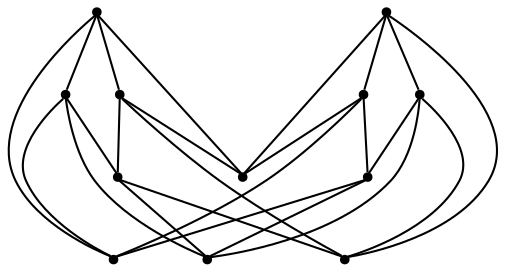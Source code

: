 graph {
  node [shape=point,comment="{\"directed\":false,\"doi\":\"10.1007/978-3-642-36763-2_12\",\"figure\":\"5 (1)\"}"]

  v0 [pos="893.4409892973019,694.1551988032377"]
  v1 [pos="822.7691840075054,723.4225306161843"]
  v2 [pos="893.3075694392819,835.5535599741859"]
  v3 [pos="822.6566328731052,806.5278651944144"]
  v4 [pos="864.0614530177359,765.1835144633735"]
  v5 [pos="834.9654896075999,752.7608274104529"]
  v6 [pos="834.9654896075999,776.8563636491358"]
  v7 [pos="751.9640224838465,694.0595614090546"]
  v8 [pos="810.602081895647,752.5064726386895"]
  v9 [pos="810.3435769442237,776.8563636491358"]
  v10 [pos="781.2434143397008,764.9210203389138"]
  v11 [pos="752.2183282408828,835.5535599741859"]

  v0 -- v2 [id="-1",pos="893.4409892973019,694.1551988032377 932.4139350865852,694.1510655381965 964.0033928484884,725.7270484370529 964.0033928484884,764.6792561283527 964.0033928484884,803.6273305546114 932.4139350865852,835.2033134534678 893.3075694392819,835.5535599741859"]
  v0 -- v1 [id="-2",pos="893.4409892973019,694.1551988032377 865.8451244577251,694.1927161320727 840.8646260433715,705.3611798054284 822.7691840075054,723.4225306161843"]
  v2 -- v3 [id="-3",pos="893.3075694392819,835.5535599741859 865.8451244577251,835.415826865276 840.8646260433715,824.2473631919203 822.6566328731052,806.5278651944144"]
  v0 -- v4 [id="-4",pos="893.4409892973019,694.1551988032377 893.3023840704558,721.6346709254599 882.1276915653659,746.6012450800464 864.0614530177359,765.1835144633735"]
  v2 -- v4 [id="-5",pos="893.3075694392819,835.5535599741859 893.3023840704558,807.9738720718889 882.1276915653659,783.0072979173024 864.0614530177359,765.1835144633735"]
  v0 -- v7 [id="-6",pos="893.4409892973019,694.1551988032377 893.0897521365014,655.107162951676 861.4961588043686,623.5353133178608 822.5263624108755,623.5353133178608 783.5524304471529,623.5353133178608 751.9588371150202,655.107162951676 751.9640224838465,694.0595614090546"]
  v6 -- v5 [id="-13",pos="834.9654896075999,776.8563636491358 834.9654896075999,752.7608274104529 834.9654896075999,752.7608274104529 834.9654896075999,752.7608274104529"]
  v6 -- v9 [id="-14",pos="834.9654896075999,776.8563636491358 810.3435769442237,776.8563636491358 810.3435769442237,776.8563636491358 810.3435769442237,776.8563636491358"]
  v5 -- v8 [id="-15",pos="834.9654896075999,752.7608274104529 810.602081895647,752.5064726386895 810.602081895647,752.5064726386895 810.602081895647,752.5064726386895"]
  v5 -- v4 [id="-23",pos="834.9654896075999,752.7608274104529 846.4311035722967,752.760636644374 856.8260820287298,757.3572089022949 864.0614530177359,765.1835144633735"]
  v6 -- v4 [id="-24",pos="834.9654896075999,776.8563636491358 846.4311035722967,776.85623647175 856.8260820287298,772.2596642138291 864.0614530177359,765.1835144633735"]
  v5 -- v1 [id="-25",pos="834.9654896075999,752.7608274104529 834.7101340519667,741.0462004534284 830.1109982118035,730.6570162120626 822.7691840075054,723.4225306161843"]
  v6 -- v3 [id="-26",pos="834.9654896075999,776.8563636491358 834.7101340519667,788.5706726626956 830.1109982118035,798.9598569040614 822.6566328731052,806.5278651944144"]
  v2 -- v11 [id="-27",pos="893.3075694392819,835.5535599741859 893.3482570879247,874.5013800456727 861.754663755792,906.0774265332221 822.7807317920693,906.0774265332221 783.8109353985762,906.0774265332221 752.2173420664435,874.5013800456727 752.2183282408828,835.5535599741859"]
  v9 -- v8 [id="-28",pos="810.3435769442237,776.8563636491358 810.602081895647,752.5064726386895 810.602081895647,752.5064726386895 810.602081895647,752.5064726386895"]
  v11 -- v3 [id="-29",pos="752.2183282408828,835.5535599741859 779.4577705508328,835.415826865276 804.4382689651866,824.2473631919203 822.6566328731052,806.5278651944144"]
  v7 -- v1 [id="-30",pos="751.9640224838465,694.0595614090546 779.4577705508328,694.1927161320727 804.4382689651866,705.3611798054284 822.7691840075054,723.4225306161843"]
  v7 -- v11 [id="-31",pos="751.9640224838465,694.0595614090546 712.8973583107467,694.4094263976151 681.3037013544565,725.9854092964715 681.3037013544565,764.9334837227301 681.3037013544565,803.8856914140299 712.8973583107467,835.4616743128863 752.2183282408828,835.5535599741859"]
  v11 -- v10 [id="-32",pos="752.2183282408828,835.5535599741859 752.0005109381023,807.9738720718889 763.1752034431921,783.0072979173024 781.2434143397008,764.9210203389138"]
  v7 -- v10 [id="-33",pos="751.9640224838465,694.0595614090546 752.0005109381023,721.6346709254599 763.1752034431921,746.6012450800464 781.2434143397008,764.9210203389138"]
  v9 -- v10 [id="-34",pos="810.3435769442237,776.8563636491358 798.8801262008777,776.85623647175 788.4851477444446,772.2596642138291 781.2434143397008,764.9210203389138"]
  v8 -- v10 [id="-35",pos="810.602081895647,752.5064726386895 798.8801262008777,752.760636644374 788.4851477444446,757.3572089022949 781.2434143397008,764.9210203389138"]
  v9 -- v3 [id="-36",pos="810.3435769442237,776.8563636491358 810.6010957212077,788.5706726626956 815.200231561371,798.9598569040614 822.6566328731052,806.5278651944144"]
  v8 -- v1 [id="-37",pos="810.602081895647,752.5064726386895 810.6010957212077,741.0462004534284 815.200231561371,730.6570162120626 822.7691840075054,723.4225306161843"]
}